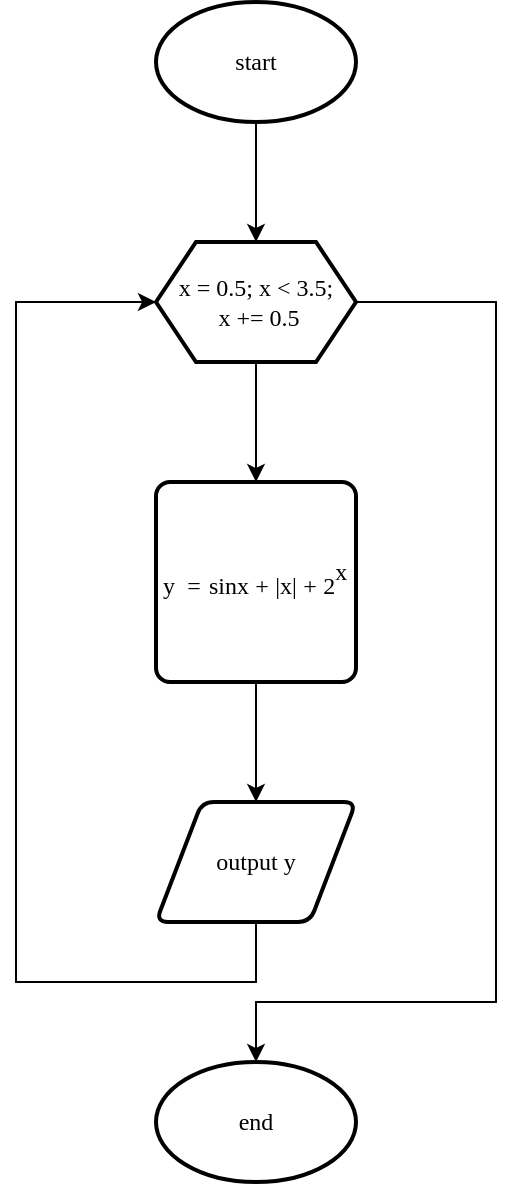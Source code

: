 <mxfile version="24.8.4">
  <diagram name="Страница — 1" id="lo0vhHA-VO-0c0p5iB9p">
    <mxGraphModel dx="1106" dy="611" grid="1" gridSize="10" guides="1" tooltips="1" connect="1" arrows="1" fold="1" page="1" pageScale="1" pageWidth="827" pageHeight="1169" math="0" shadow="0">
      <root>
        <mxCell id="0" />
        <mxCell id="1" parent="0" />
        <mxCell id="S7xhXAOyq1qpqEzdcD1j-1" value="start" style="strokeWidth=2;html=1;shape=mxgraph.flowchart.start_1;whiteSpace=wrap;fontFamily=Times New Roman;labelBackgroundColor=none;fontColor=#000000;fontSize=12;" parent="1" vertex="1">
          <mxGeometry x="370" y="130" width="100" height="60" as="geometry" />
        </mxCell>
        <mxCell id="S7xhXAOyq1qpqEzdcD1j-2" value="" style="verticalLabelPosition=bottom;verticalAlign=top;html=1;shape=hexagon;perimeter=hexagonPerimeter2;arcSize=6;size=0.2;strokeWidth=2;fontFamily=Times New Roman;labelBackgroundColor=none;fontColor=#000000;fontSize=12;" parent="1" vertex="1">
          <mxGeometry x="370" y="250" width="100" height="60" as="geometry" />
        </mxCell>
        <mxCell id="S7xhXAOyq1qpqEzdcD1j-3" value="&lt;span style=&quot;margin: 0px; padding: 0px; border: 0px; display: inline-block; text-align: left; font-size: 12px; text-wrap: nowrap; box-sizing: content-box !important;&quot; class=&quot;mjx-mi&quot; id=&quot;MJXc-Node-1737&quot;&gt;&lt;span style=&quot;margin: 0px; padding: 0.478em 0.182em 0.3em 0px; border: 0px; display: block; white-space-collapse: preserve; font-size: 12px; box-sizing: content-box !important;&quot; class=&quot;mjx-char MJXc-TeX-math-I&quot;&gt;y&lt;/span&gt;&lt;/span&gt;&lt;span style=&quot;margin: 0px; padding: 0px 0.333em; border: 0px; display: inline-block; text-align: left; font-size: 12px; text-wrap: nowrap; box-sizing: content-box !important;&quot; class=&quot;mjx-mo&quot; id=&quot;MJXc-Node-1738&quot;&gt;&lt;span style=&quot;margin: 0px; padding: 0.062em 0px 0.3em; border: 0px; display: block; white-space-collapse: preserve; font-size: 12px; box-sizing: content-box !important;&quot; class=&quot;mjx-char MJXc-TeX-main-R&quot;&gt;=&lt;/span&gt;&lt;/span&gt;&lt;span style=&quot;margin: 0px; padding: 0px; border: 0px; display: inline-block; text-align: left; font-size: 12px; text-wrap: nowrap; box-sizing: content-box !important;&quot; class=&quot;mjx-mrow&quot; id=&quot;MJXc-Node-1739&quot;&gt;&lt;span style=&quot;margin: 0px; padding: 0px; border: 0px; display: inline-block; font-size: 12px; box-sizing: content-box !important;&quot; class=&quot;mjx-mi&quot; id=&quot;MJXc-Node-1740&quot;&gt;&lt;span style=&quot;margin: 0px; padding: 0.359em 0px; border: 0px; display: block; white-space-collapse: preserve; font-size: 12px; box-sizing: content-box !important;&quot; class=&quot;mjx-char MJXc-TeX-main-R&quot;&gt;sin&lt;/span&gt;&lt;/span&gt;&lt;span style=&quot;margin: 0px; padding: 0px; border: 0px; display: inline-block; font-size: 12px; box-sizing: content-box !important;&quot; class=&quot;mjx-mo&quot; id=&quot;MJXc-Node-1741&quot;&gt;&lt;span style=&quot;margin: 0px; padding: 0px; border: 0px; display: block; white-space-collapse: preserve; font-size: 12px; box-sizing: content-box !important;&quot; class=&quot;mjx-char&quot;&gt;&lt;/span&gt;&lt;/span&gt;&lt;/span&gt;&lt;span style=&quot;margin: 0px; padding: 0px; border: 0px; display: inline-block; text-align: left; font-size: 12px; text-wrap: nowrap; box-sizing: content-box !important;&quot; class=&quot;mjx-mi&quot; id=&quot;MJXc-Node-1742&quot;&gt;&lt;span style=&quot;margin: 0px; padding: 0.24em 0px 0.3em; border: 0px; display: block; white-space-collapse: preserve; font-size: 12px; box-sizing: content-box !important;&quot; class=&quot;mjx-char MJXc-TeX-math-I&quot;&gt;x&lt;/span&gt;&lt;/span&gt;&lt;span style=&quot;margin: 0px; padding: 0px 0.267em; border: 0px; display: inline-block; text-align: left; font-size: 12px; text-wrap: nowrap; box-sizing: content-box !important;&quot; class=&quot;mjx-mo&quot; id=&quot;MJXc-Node-1743&quot;&gt;&lt;span style=&quot;margin: 0px; padding: 0.3em 0px 0.418em; border: 0px; display: block; white-space-collapse: preserve; font-size: 12px; box-sizing: content-box !important;&quot; class=&quot;mjx-char MJXc-TeX-main-R&quot;&gt;+&lt;/span&gt;&lt;/span&gt;&lt;span style=&quot;margin: 0px; padding: 0px; border: 0px; display: inline-block; text-align: left; font-size: 12px; text-wrap: nowrap; box-sizing: content-box !important;&quot; class=&quot;mjx-mrow&quot; id=&quot;MJXc-Node-1744&quot;&gt;&lt;span style=&quot;margin: 0px; padding: 0px; border: 0px; display: inline-block; font-size: 12px; box-sizing: content-box !important;&quot; class=&quot;mjx-mo&quot; id=&quot;MJXc-Node-1745&quot;&gt;&lt;span style=&quot;margin: 0px; padding: 0.478em 0px 0.597em; border: 0px; display: block; white-space-collapse: preserve; font-size: 12px; box-sizing: content-box !important;&quot; class=&quot;mjx-char MJXc-TeX-main-R&quot;&gt;|&lt;/span&gt;&lt;/span&gt;&lt;span style=&quot;margin: 0px; padding: 0px; border: 0px; display: inline-block; font-size: 12px; box-sizing: content-box !important;&quot; class=&quot;mjx-mi&quot; id=&quot;MJXc-Node-1746&quot;&gt;&lt;span style=&quot;margin: 0px; padding: 0.24em 0px 0.3em; border: 0px; display: block; white-space-collapse: preserve; font-size: 12px; box-sizing: content-box !important;&quot; class=&quot;mjx-char MJXc-TeX-math-I&quot;&gt;x&lt;/span&gt;&lt;/span&gt;&lt;span style=&quot;margin: 0px; padding: 0px; border: 0px; display: inline-block; font-size: 12px; box-sizing: content-box !important;&quot; class=&quot;mjx-mo&quot; id=&quot;MJXc-Node-1747&quot;&gt;&lt;span style=&quot;margin: 0px; padding: 0.478em 0px 0.597em; border: 0px; display: block; white-space-collapse: preserve; font-size: 12px; box-sizing: content-box !important;&quot; class=&quot;mjx-char MJXc-TeX-main-R&quot;&gt;|&lt;/span&gt;&lt;/span&gt;&lt;/span&gt;&lt;span style=&quot;margin: 0px; padding: 0px 0.267em; border: 0px; display: inline-block; text-align: left; font-size: 12px; text-wrap: nowrap; box-sizing: content-box !important;&quot; class=&quot;mjx-mo&quot; id=&quot;MJXc-Node-1748&quot;&gt;&lt;span style=&quot;margin: 0px; padding: 0.3em 0px 0.418em; border: 0px; display: block; white-space-collapse: preserve; font-size: 12px; box-sizing: content-box !important;&quot; class=&quot;mjx-char MJXc-TeX-main-R&quot;&gt;+&lt;/span&gt;&lt;/span&gt;&lt;span style=&quot;margin: 0px; padding: 0px; border: 0px; display: inline-block; text-align: left; font-size: 12px; text-wrap: nowrap; box-sizing: content-box !important;&quot; class=&quot;mjx-msup&quot; id=&quot;MJXc-Node-1749&quot;&gt;&lt;span style=&quot;margin: 0px; padding: 0px; border: 0px; display: inline-block; font-size: 12px; box-sizing: content-box !important;&quot; class=&quot;mjx-base&quot;&gt;&lt;span style=&quot;margin: 0px; padding: 0px; border: 0px; display: inline-block; font-size: 12px; box-sizing: content-box !important;&quot; class=&quot;mjx-mn&quot; id=&quot;MJXc-Node-1750&quot;&gt;&lt;span style=&quot;margin: 0px; padding: 0.359em 0px; border: 0px; display: block; white-space-collapse: preserve; font-size: 12px; box-sizing: content-box !important;&quot; class=&quot;mjx-char MJXc-TeX-main-R&quot;&gt;2&lt;/span&gt;&lt;/span&gt;&lt;/span&gt;&lt;span style=&quot;margin: 0px; padding: 0px 0.071em 0px 0px; border: 0px; display: inline-block; font-size: 12px; vertical-align: 0.591em; box-sizing: content-box !important;&quot; class=&quot;mjx-sup&quot;&gt;&lt;span style=&quot;margin: 0px; padding: 0px; border: 0px; display: inline-block; font-size: 12px; box-sizing: content-box !important;&quot; class=&quot;mjx-mi&quot; id=&quot;MJXc-Node-1751&quot;&gt;&lt;span style=&quot;margin: 0px; padding: 0.24em 0px 0.3em; border: 0px; display: block; white-space-collapse: preserve; font-size: 12px; box-sizing: content-box !important;&quot; class=&quot;mjx-char MJXc-TeX-math-I&quot;&gt;x&lt;/span&gt;&lt;/span&gt;&lt;/span&gt;&lt;/span&gt;" style="rounded=1;whiteSpace=wrap;html=1;absoluteArcSize=1;arcSize=14;strokeWidth=2;fontFamily=Times New Roman;labelBackgroundColor=none;fontColor=#000000;fontSize=12;" parent="1" vertex="1">
          <mxGeometry x="370" y="370" width="100" height="100" as="geometry" />
        </mxCell>
        <mxCell id="S7xhXAOyq1qpqEzdcD1j-4" value="output y" style="shape=parallelogram;html=1;strokeWidth=2;perimeter=parallelogramPerimeter;whiteSpace=wrap;rounded=1;arcSize=12;size=0.23;fontFamily=Times New Roman;labelBackgroundColor=none;fontColor=#000000;fontSize=12;" parent="1" vertex="1">
          <mxGeometry x="370" y="530" width="100" height="60" as="geometry" />
        </mxCell>
        <mxCell id="S7xhXAOyq1qpqEzdcD1j-5" value="end" style="strokeWidth=2;html=1;shape=mxgraph.flowchart.start_1;whiteSpace=wrap;fontFamily=Times New Roman;labelBackgroundColor=none;fontColor=#000000;fontSize=12;" parent="1" vertex="1">
          <mxGeometry x="370" y="660" width="100" height="60" as="geometry" />
        </mxCell>
        <mxCell id="S7xhXAOyq1qpqEzdcD1j-7" value="" style="endArrow=classic;html=1;rounded=0;exitX=0.5;exitY=1;exitDx=0;exitDy=0;exitPerimeter=0;entryX=0.5;entryY=0;entryDx=0;entryDy=0;" parent="1" source="S7xhXAOyq1qpqEzdcD1j-1" target="S7xhXAOyq1qpqEzdcD1j-2" edge="1">
          <mxGeometry width="50" height="50" relative="1" as="geometry">
            <mxPoint x="390" y="420" as="sourcePoint" />
            <mxPoint x="440" y="370" as="targetPoint" />
          </mxGeometry>
        </mxCell>
        <mxCell id="S7xhXAOyq1qpqEzdcD1j-8" value="&lt;span style=&quot;text-wrap: nowrap;&quot;&gt;x = 0.5; x &amp;lt; 3.5;&lt;/span&gt;&lt;div&gt;&lt;span style=&quot;text-wrap: nowrap;&quot;&gt;&amp;nbsp;x += 0.5&lt;/span&gt;&lt;/div&gt;" style="text;html=1;align=center;verticalAlign=middle;whiteSpace=wrap;rounded=0;fontFamily=Times New Roman;" parent="1" vertex="1">
          <mxGeometry x="370" y="250" width="100" height="60" as="geometry" />
        </mxCell>
        <mxCell id="S7xhXAOyq1qpqEzdcD1j-9" value="" style="endArrow=classic;html=1;rounded=0;exitX=0.5;exitY=1;exitDx=0;exitDy=0;entryX=0.5;entryY=0;entryDx=0;entryDy=0;" parent="1" source="S7xhXAOyq1qpqEzdcD1j-8" target="S7xhXAOyq1qpqEzdcD1j-3" edge="1">
          <mxGeometry width="50" height="50" relative="1" as="geometry">
            <mxPoint x="390" y="420" as="sourcePoint" />
            <mxPoint x="440" y="370" as="targetPoint" />
          </mxGeometry>
        </mxCell>
        <mxCell id="S7xhXAOyq1qpqEzdcD1j-10" value="" style="endArrow=classic;html=1;rounded=0;exitX=0.5;exitY=1;exitDx=0;exitDy=0;entryX=0.5;entryY=0;entryDx=0;entryDy=0;" parent="1" source="S7xhXAOyq1qpqEzdcD1j-3" target="S7xhXAOyq1qpqEzdcD1j-4" edge="1">
          <mxGeometry width="50" height="50" relative="1" as="geometry">
            <mxPoint x="390" y="420" as="sourcePoint" />
            <mxPoint x="440" y="370" as="targetPoint" />
          </mxGeometry>
        </mxCell>
        <mxCell id="S7xhXAOyq1qpqEzdcD1j-11" value="" style="endArrow=classic;html=1;rounded=0;exitX=0.5;exitY=1;exitDx=0;exitDy=0;entryX=0;entryY=0.5;entryDx=0;entryDy=0;" parent="1" source="S7xhXAOyq1qpqEzdcD1j-4" target="S7xhXAOyq1qpqEzdcD1j-8" edge="1">
          <mxGeometry width="50" height="50" relative="1" as="geometry">
            <mxPoint x="390" y="420" as="sourcePoint" />
            <mxPoint x="440" y="370" as="targetPoint" />
            <Array as="points">
              <mxPoint x="420" y="620" />
              <mxPoint x="300" y="620" />
              <mxPoint x="300" y="280" />
            </Array>
          </mxGeometry>
        </mxCell>
        <mxCell id="S7xhXAOyq1qpqEzdcD1j-12" value="" style="endArrow=classic;html=1;rounded=0;exitX=1;exitY=0.5;exitDx=0;exitDy=0;entryX=0.5;entryY=0;entryDx=0;entryDy=0;entryPerimeter=0;" parent="1" source="S7xhXAOyq1qpqEzdcD1j-8" target="S7xhXAOyq1qpqEzdcD1j-5" edge="1">
          <mxGeometry width="50" height="50" relative="1" as="geometry">
            <mxPoint x="390" y="420" as="sourcePoint" />
            <mxPoint x="440" y="370" as="targetPoint" />
            <Array as="points">
              <mxPoint x="540" y="280" />
              <mxPoint x="540" y="630" />
              <mxPoint x="420" y="630" />
            </Array>
          </mxGeometry>
        </mxCell>
      </root>
    </mxGraphModel>
  </diagram>
</mxfile>

